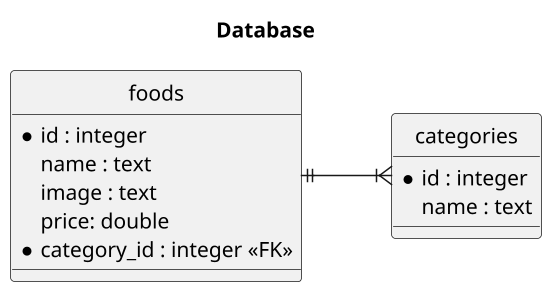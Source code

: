 @startuml
title Database
hide circle
scale 1.5
skinparam linetype ortho
skinparam monochrome true
left to right direction

entity "foods" as food {
  *id : integer
  name : text
  image : text
  price: double
  *category_id : integer <<FK>>
}

entity "categories" as category {
  *id : integer
  name : text
}

food ||--|{ category
@enduml
